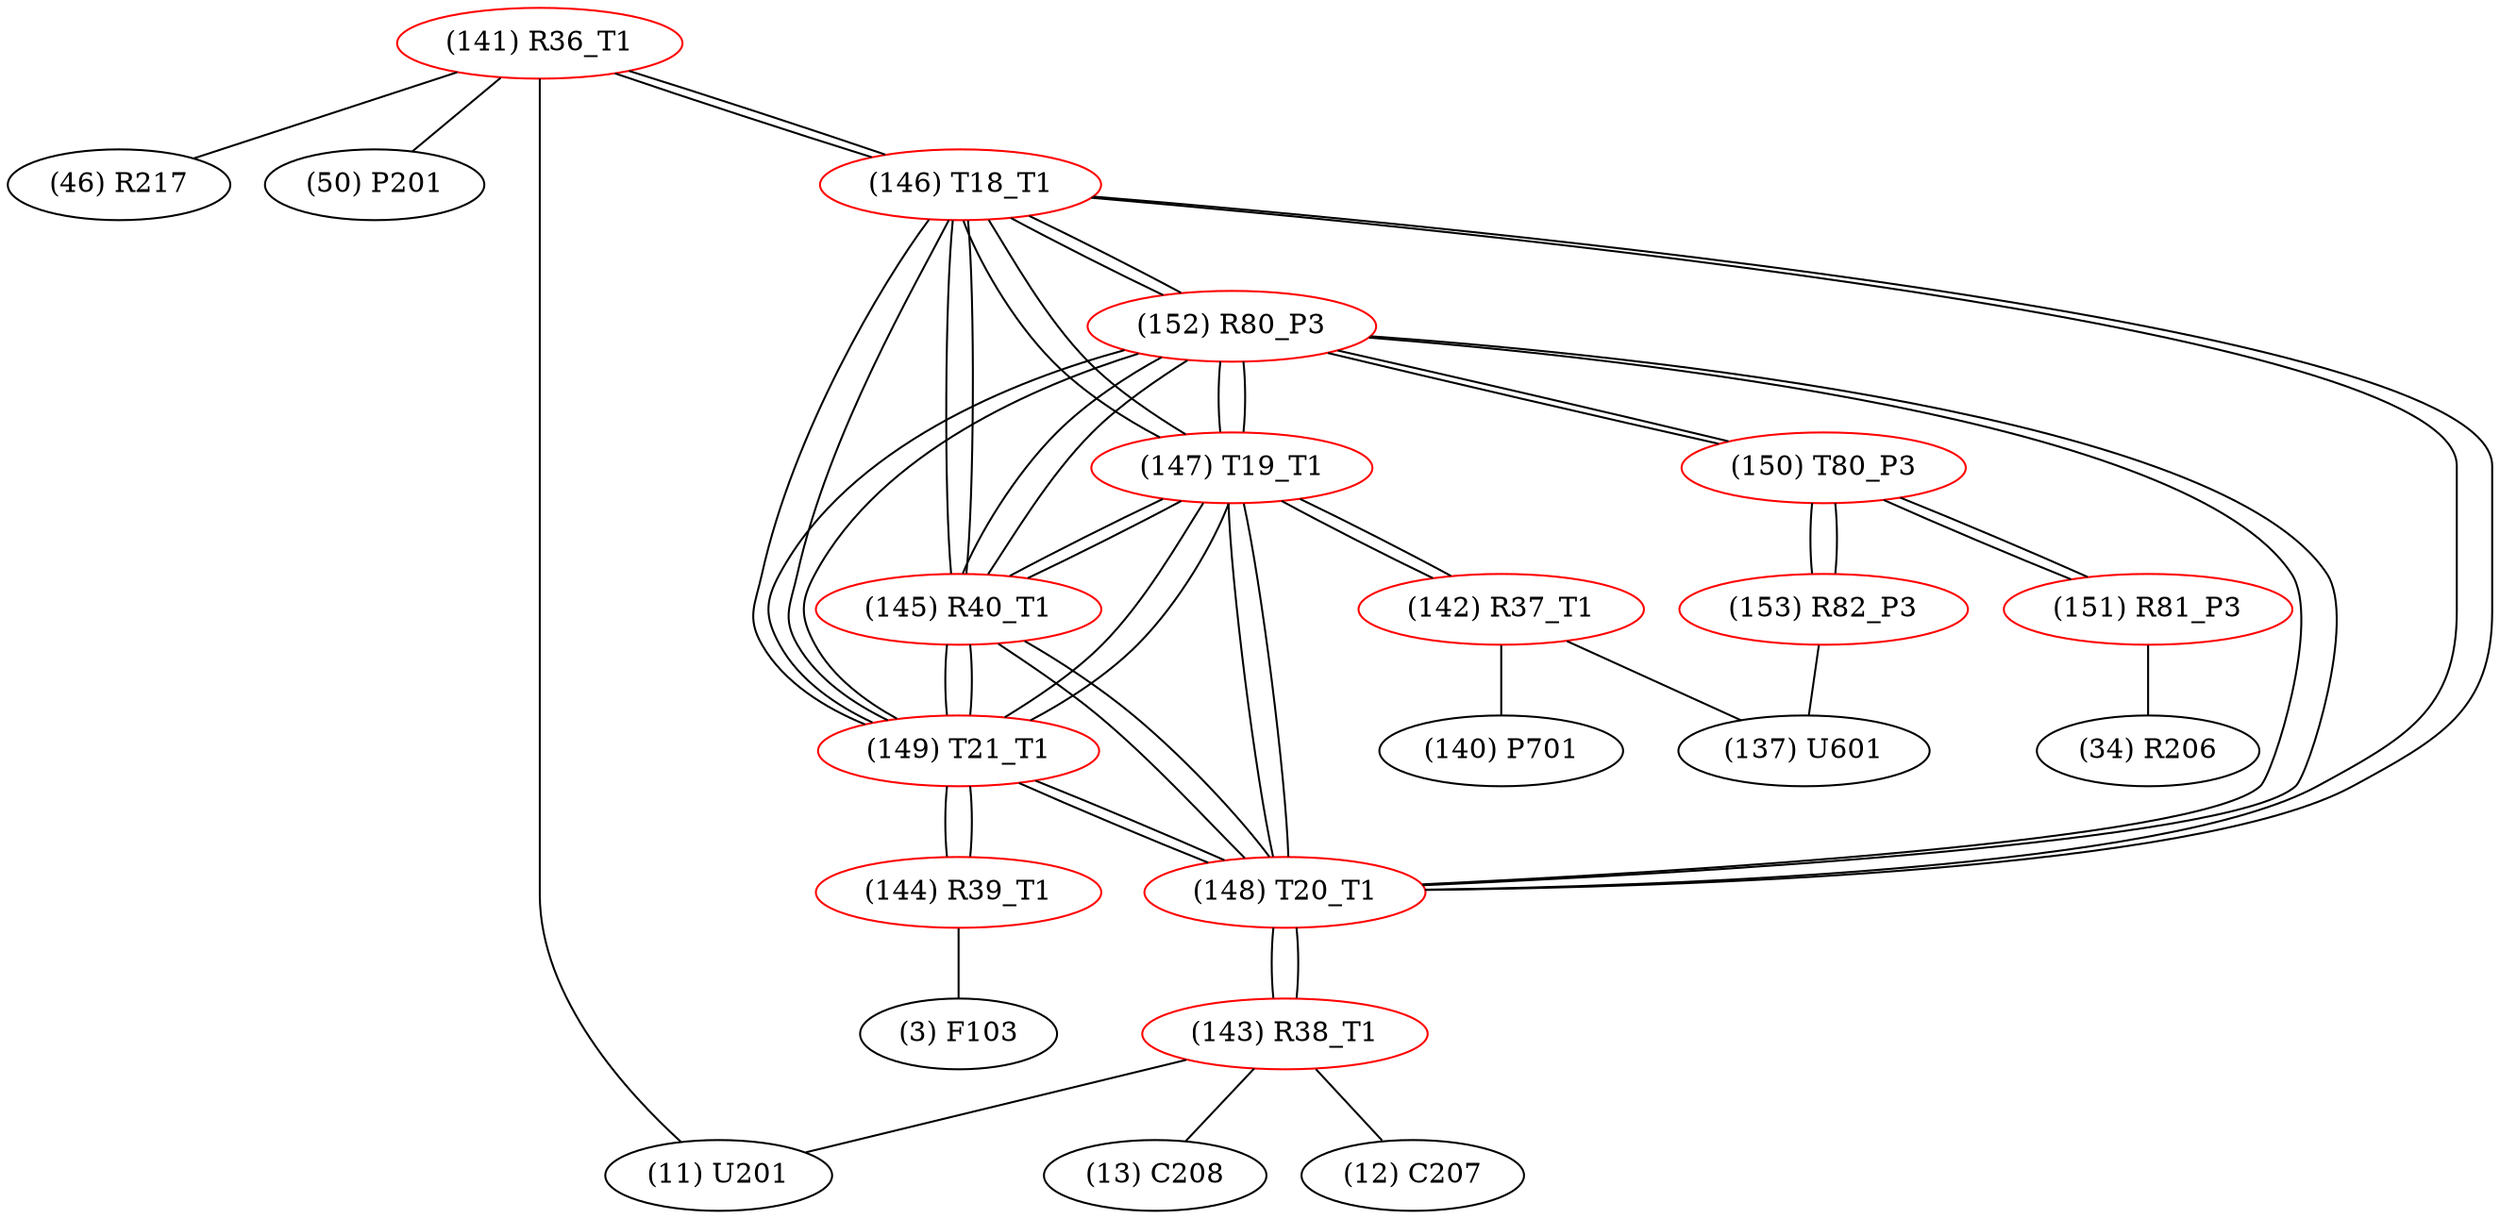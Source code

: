 graph {
	141 [label="(141) R36_T1" color=red]
	46 [label="(46) R217"]
	50 [label="(50) P201"]
	11 [label="(11) U201"]
	146 [label="(146) T18_T1"]
	142 [label="(142) R37_T1" color=red]
	137 [label="(137) U601"]
	140 [label="(140) P701"]
	147 [label="(147) T19_T1"]
	143 [label="(143) R38_T1" color=red]
	12 [label="(12) C207"]
	11 [label="(11) U201"]
	13 [label="(13) C208"]
	148 [label="(148) T20_T1"]
	144 [label="(144) R39_T1" color=red]
	3 [label="(3) F103"]
	149 [label="(149) T21_T1"]
	145 [label="(145) R40_T1" color=red]
	152 [label="(152) R80_P3"]
	146 [label="(146) T18_T1"]
	149 [label="(149) T21_T1"]
	148 [label="(148) T20_T1"]
	147 [label="(147) T19_T1"]
	146 [label="(146) T18_T1" color=red]
	141 [label="(141) R36_T1"]
	152 [label="(152) R80_P3"]
	149 [label="(149) T21_T1"]
	148 [label="(148) T20_T1"]
	147 [label="(147) T19_T1"]
	145 [label="(145) R40_T1"]
	147 [label="(147) T19_T1" color=red]
	142 [label="(142) R37_T1"]
	152 [label="(152) R80_P3"]
	146 [label="(146) T18_T1"]
	149 [label="(149) T21_T1"]
	148 [label="(148) T20_T1"]
	145 [label="(145) R40_T1"]
	148 [label="(148) T20_T1" color=red]
	143 [label="(143) R38_T1"]
	152 [label="(152) R80_P3"]
	146 [label="(146) T18_T1"]
	149 [label="(149) T21_T1"]
	147 [label="(147) T19_T1"]
	145 [label="(145) R40_T1"]
	149 [label="(149) T21_T1" color=red]
	144 [label="(144) R39_T1"]
	152 [label="(152) R80_P3"]
	146 [label="(146) T18_T1"]
	148 [label="(148) T20_T1"]
	147 [label="(147) T19_T1"]
	145 [label="(145) R40_T1"]
	150 [label="(150) T80_P3" color=red]
	151 [label="(151) R81_P3"]
	153 [label="(153) R82_P3"]
	152 [label="(152) R80_P3"]
	151 [label="(151) R81_P3" color=red]
	34 [label="(34) R206"]
	150 [label="(150) T80_P3"]
	152 [label="(152) R80_P3" color=red]
	146 [label="(146) T18_T1"]
	149 [label="(149) T21_T1"]
	148 [label="(148) T20_T1"]
	147 [label="(147) T19_T1"]
	145 [label="(145) R40_T1"]
	150 [label="(150) T80_P3"]
	153 [label="(153) R82_P3" color=red]
	137 [label="(137) U601"]
	150 [label="(150) T80_P3"]
	141 -- 46
	141 -- 50
	141 -- 11
	141 -- 146
	142 -- 137
	142 -- 140
	142 -- 147
	143 -- 12
	143 -- 11
	143 -- 13
	143 -- 148
	144 -- 3
	144 -- 149
	145 -- 152
	145 -- 146
	145 -- 149
	145 -- 148
	145 -- 147
	146 -- 141
	146 -- 152
	146 -- 149
	146 -- 148
	146 -- 147
	146 -- 145
	147 -- 142
	147 -- 152
	147 -- 146
	147 -- 149
	147 -- 148
	147 -- 145
	148 -- 143
	148 -- 152
	148 -- 146
	148 -- 149
	148 -- 147
	148 -- 145
	149 -- 144
	149 -- 152
	149 -- 146
	149 -- 148
	149 -- 147
	149 -- 145
	150 -- 151
	150 -- 153
	150 -- 152
	151 -- 34
	151 -- 150
	152 -- 146
	152 -- 149
	152 -- 148
	152 -- 147
	152 -- 145
	152 -- 150
	153 -- 137
	153 -- 150
}